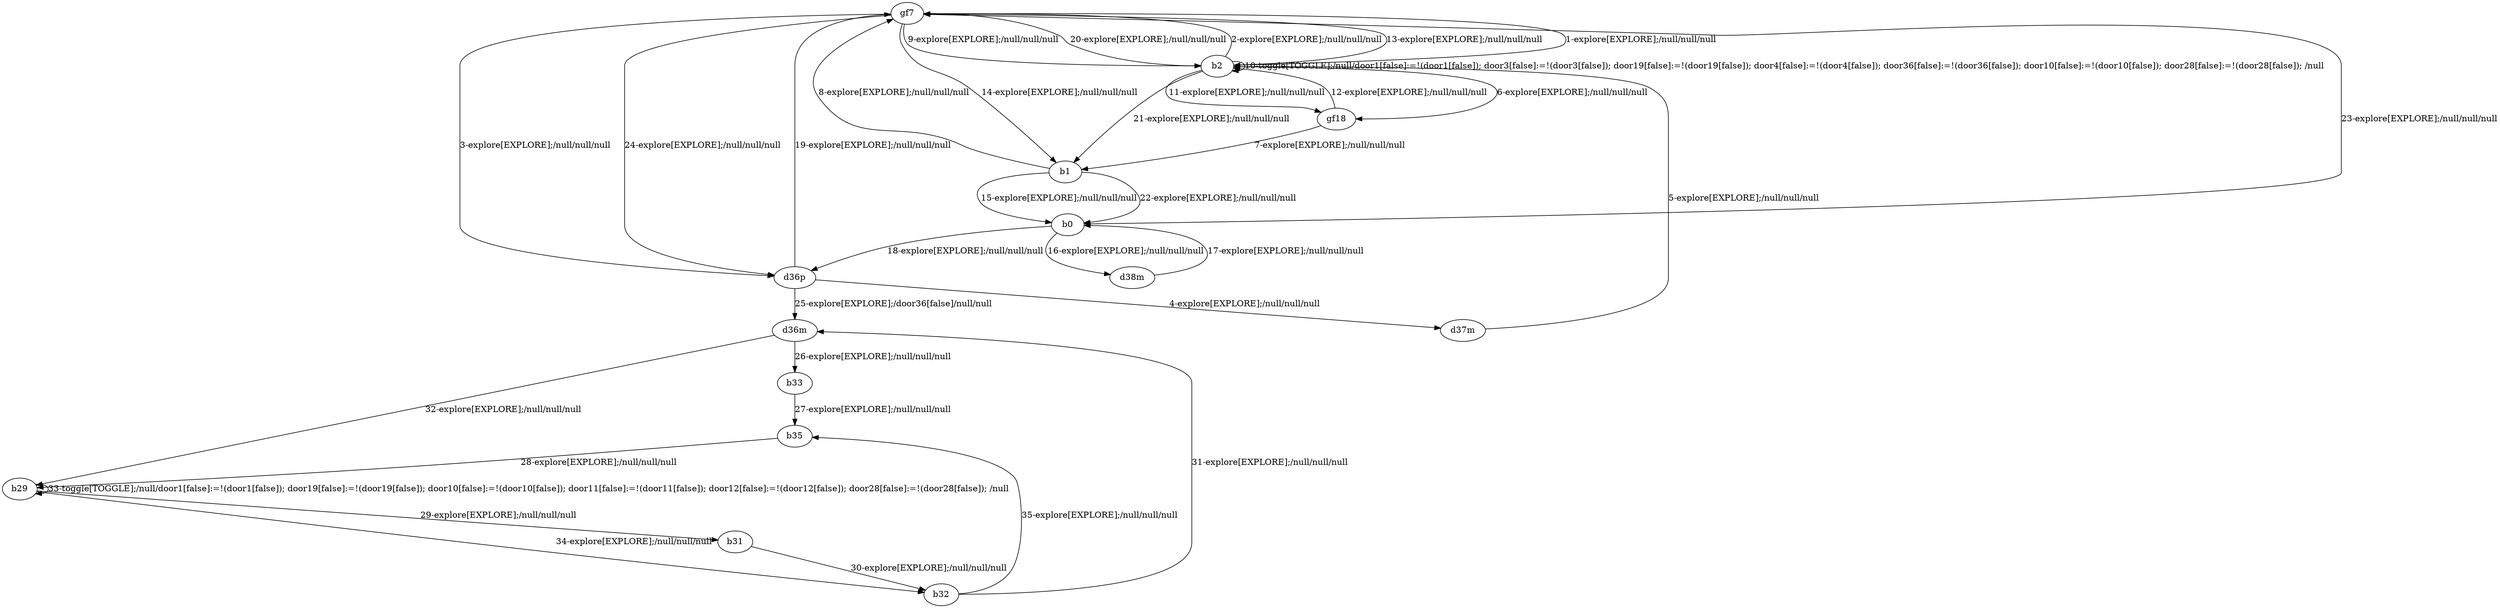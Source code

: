 # Total number of goals covered by this test: 2
# b29 --> b32
# b32 --> b35

digraph g {
"gf7" -> "b2" [label = "1-explore[EXPLORE];/null/null/null"];
"b2" -> "gf7" [label = "2-explore[EXPLORE];/null/null/null"];
"gf7" -> "d36p" [label = "3-explore[EXPLORE];/null/null/null"];
"d36p" -> "d37m" [label = "4-explore[EXPLORE];/null/null/null"];
"d37m" -> "b2" [label = "5-explore[EXPLORE];/null/null/null"];
"b2" -> "gf18" [label = "6-explore[EXPLORE];/null/null/null"];
"gf18" -> "b1" [label = "7-explore[EXPLORE];/null/null/null"];
"b1" -> "gf7" [label = "8-explore[EXPLORE];/null/null/null"];
"gf7" -> "b2" [label = "9-explore[EXPLORE];/null/null/null"];
"b2" -> "b2" [label = "10-toggle[TOGGLE];/null/door1[false]:=!(door1[false]); door3[false]:=!(door3[false]); door19[false]:=!(door19[false]); door4[false]:=!(door4[false]); door36[false]:=!(door36[false]); door10[false]:=!(door10[false]); door28[false]:=!(door28[false]); /null"];
"b2" -> "gf18" [label = "11-explore[EXPLORE];/null/null/null"];
"gf18" -> "b2" [label = "12-explore[EXPLORE];/null/null/null"];
"b2" -> "gf7" [label = "13-explore[EXPLORE];/null/null/null"];
"gf7" -> "b1" [label = "14-explore[EXPLORE];/null/null/null"];
"b1" -> "b0" [label = "15-explore[EXPLORE];/null/null/null"];
"b0" -> "d38m" [label = "16-explore[EXPLORE];/null/null/null"];
"d38m" -> "b0" [label = "17-explore[EXPLORE];/null/null/null"];
"b0" -> "d36p" [label = "18-explore[EXPLORE];/null/null/null"];
"d36p" -> "gf7" [label = "19-explore[EXPLORE];/null/null/null"];
"gf7" -> "b2" [label = "20-explore[EXPLORE];/null/null/null"];
"b2" -> "b1" [label = "21-explore[EXPLORE];/null/null/null"];
"b1" -> "b0" [label = "22-explore[EXPLORE];/null/null/null"];
"b0" -> "gf7" [label = "23-explore[EXPLORE];/null/null/null"];
"gf7" -> "d36p" [label = "24-explore[EXPLORE];/null/null/null"];
"d36p" -> "d36m" [label = "25-explore[EXPLORE];/door36[false]/null/null"];
"d36m" -> "b33" [label = "26-explore[EXPLORE];/null/null/null"];
"b33" -> "b35" [label = "27-explore[EXPLORE];/null/null/null"];
"b35" -> "b29" [label = "28-explore[EXPLORE];/null/null/null"];
"b29" -> "b31" [label = "29-explore[EXPLORE];/null/null/null"];
"b31" -> "b32" [label = "30-explore[EXPLORE];/null/null/null"];
"b32" -> "d36m" [label = "31-explore[EXPLORE];/null/null/null"];
"d36m" -> "b29" [label = "32-explore[EXPLORE];/null/null/null"];
"b29" -> "b29" [label = "33-toggle[TOGGLE];/null/door1[false]:=!(door1[false]); door19[false]:=!(door19[false]); door10[false]:=!(door10[false]); door11[false]:=!(door11[false]); door12[false]:=!(door12[false]); door28[false]:=!(door28[false]); /null"];
"b29" -> "b32" [label = "34-explore[EXPLORE];/null/null/null"];
"b32" -> "b35" [label = "35-explore[EXPLORE];/null/null/null"];
}